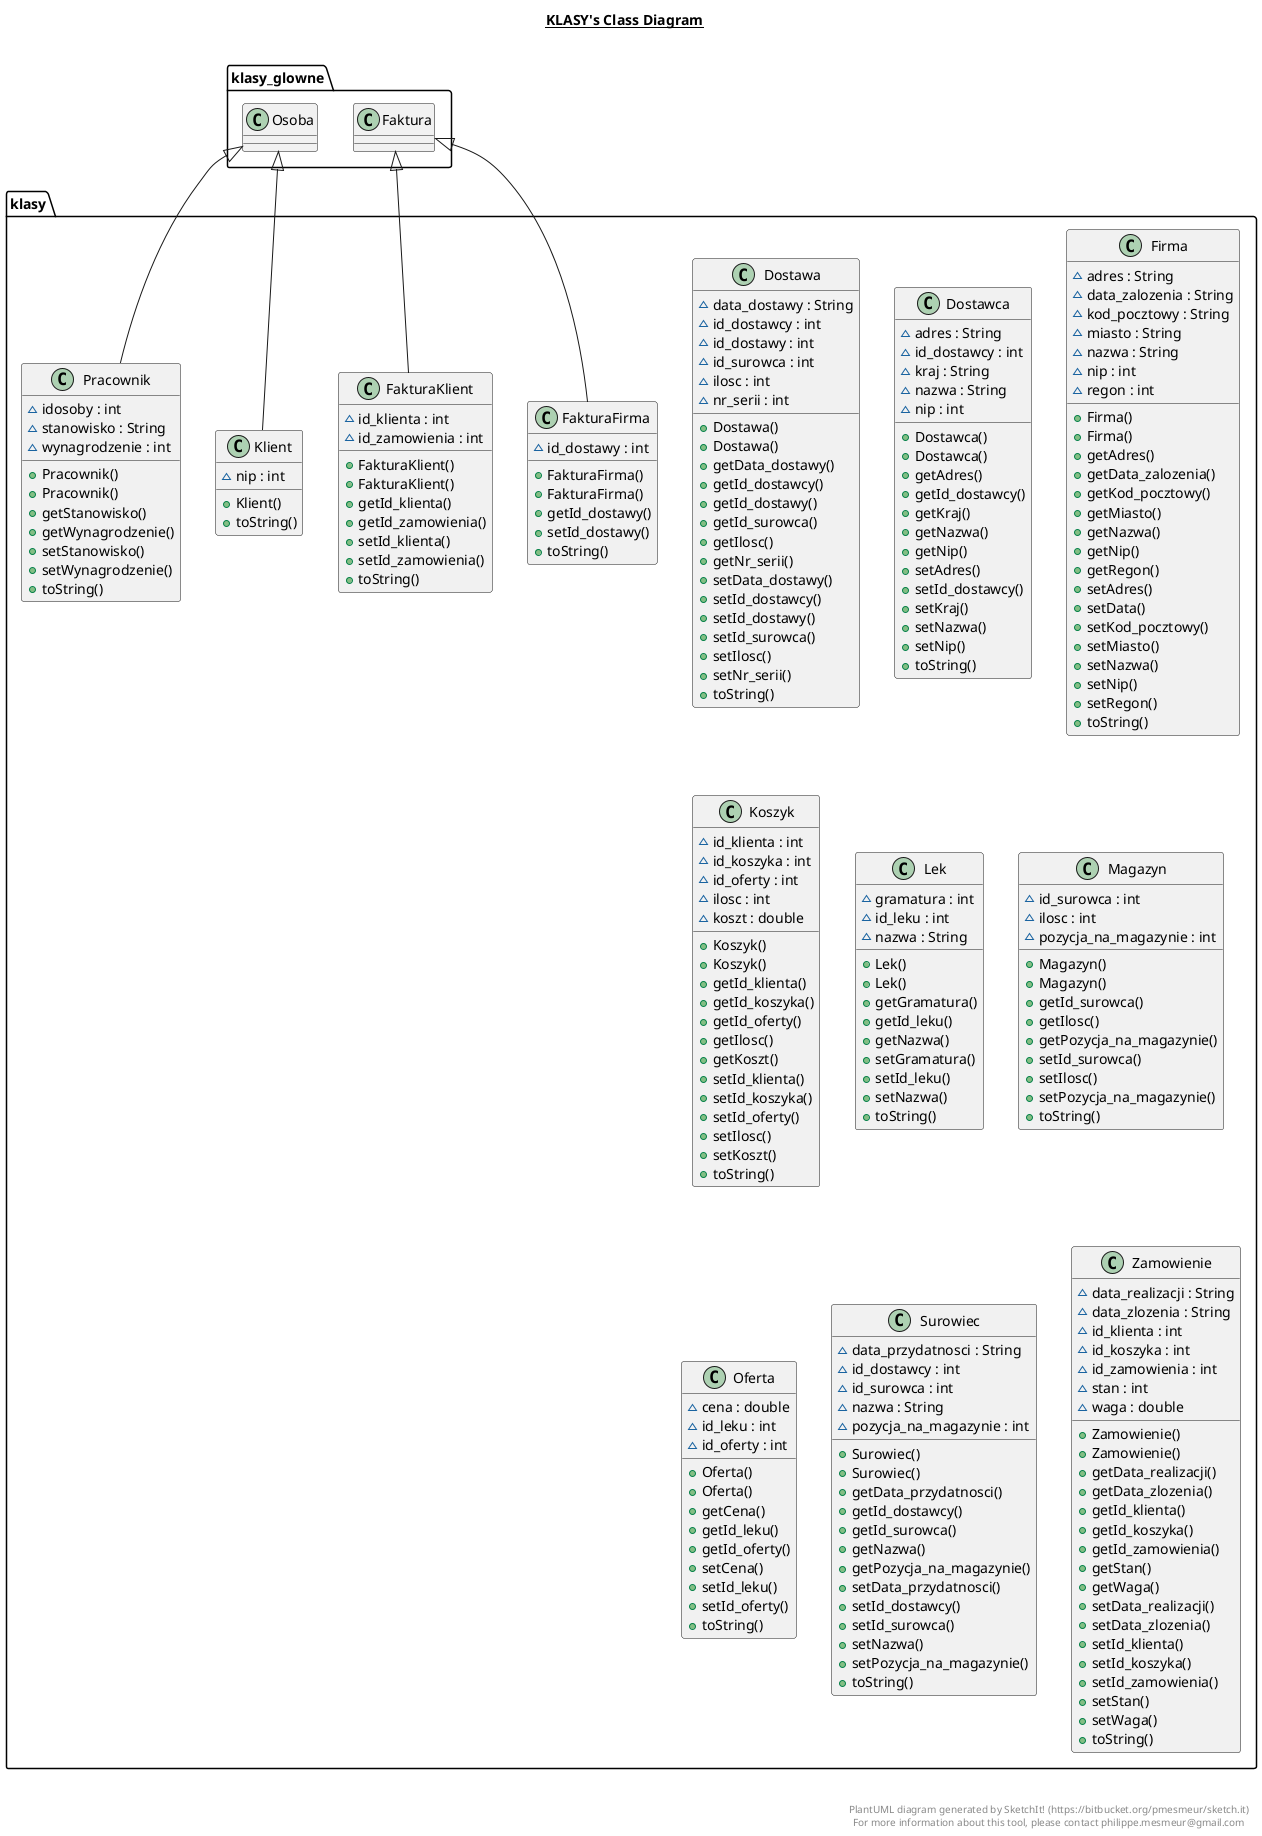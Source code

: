 @startuml

title __KLASY's Class Diagram__\n

  namespace klasy {
    class klasy.Dostawa {
        ~ data_dostawy : String
        ~ id_dostawcy : int
        ~ id_dostawy : int
        ~ id_surowca : int
        ~ ilosc : int
        ~ nr_serii : int
        + Dostawa()
        + Dostawa()
        + getData_dostawy()
        + getId_dostawcy()
        + getId_dostawy()
        + getId_surowca()
        + getIlosc()
        + getNr_serii()
        + setData_dostawy()
        + setId_dostawcy()
        + setId_dostawy()
        + setId_surowca()
        + setIlosc()
        + setNr_serii()
        + toString()
    }
  }
  

  namespace klasy {
    class klasy.Dostawca {
        ~ adres : String
        ~ id_dostawcy : int
        ~ kraj : String
        ~ nazwa : String
        ~ nip : int
        + Dostawca()
        + Dostawca()
        + getAdres()
        + getId_dostawcy()
        + getKraj()
        + getNazwa()
        + getNip()
        + setAdres()
        + setId_dostawcy()
        + setKraj()
        + setNazwa()
        + setNip()
        + toString()
    }
  }
  

  namespace klasy {
    class klasy.FakturaFirma {
        ~ id_dostawy : int
        + FakturaFirma()
        + FakturaFirma()
        + getId_dostawy()
        + setId_dostawy()
        + toString()
    }
  }
  

  namespace klasy {
    class klasy.FakturaKlient {
        ~ id_klienta : int
        ~ id_zamowienia : int
        + FakturaKlient()
        + FakturaKlient()
        + getId_klienta()
        + getId_zamowienia()
        + setId_klienta()
        + setId_zamowienia()
        + toString()
    }
  }
  

  namespace klasy {
    class klasy.Firma {
        ~ adres : String
        ~ data_zalozenia : String
        ~ kod_pocztowy : String
        ~ miasto : String
        ~ nazwa : String
        ~ nip : int
        ~ regon : int
        + Firma()
        + Firma()
        + getAdres()
        + getData_zalozenia()
        + getKod_pocztowy()
        + getMiasto()
        + getNazwa()
        + getNip()
        + getRegon()
        + setAdres()
        + setData()
        + setKod_pocztowy()
        + setMiasto()
        + setNazwa()
        + setNip()
        + setRegon()
        + toString()
    }
  }
  

  namespace klasy {
    class klasy.Klient {
        ~ nip : int
        + Klient()
        + toString()
    }
  }
  

  namespace klasy {
    class klasy.Koszyk {
        ~ id_klienta : int
        ~ id_koszyka : int
        ~ id_oferty : int
        ~ ilosc : int
        ~ koszt : double
        + Koszyk()
        + Koszyk()
        + getId_klienta()
        + getId_koszyka()
        + getId_oferty()
        + getIlosc()
        + getKoszt()
        + setId_klienta()
        + setId_koszyka()
        + setId_oferty()
        + setIlosc()
        + setKoszt()
        + toString()
    }
  }
  

  namespace klasy {
    class klasy.Lek {
        ~ gramatura : int
        ~ id_leku : int
        ~ nazwa : String
        + Lek()
        + Lek()
        + getGramatura()
        + getId_leku()
        + getNazwa()
        + setGramatura()
        + setId_leku()
        + setNazwa()
        + toString()
    }
  }
  

  namespace klasy {
    class klasy.Magazyn {
        ~ id_surowca : int
        ~ ilosc : int
        ~ pozycja_na_magazynie : int
        + Magazyn()
        + Magazyn()
        + getId_surowca()
        + getIlosc()
        + getPozycja_na_magazynie()
        + setId_surowca()
        + setIlosc()
        + setPozycja_na_magazynie()
        + toString()
    }
  }
  

  namespace klasy {
    class klasy.Oferta {
        ~ cena : double
        ~ id_leku : int
        ~ id_oferty : int
        + Oferta()
        + Oferta()
        + getCena()
        + getId_leku()
        + getId_oferty()
        + setCena()
        + setId_leku()
        + setId_oferty()
        + toString()
    }
  }
  

  namespace klasy {
    class klasy.Pracownik {
        ~ idosoby : int
        ~ stanowisko : String
        ~ wynagrodzenie : int
        + Pracownik()
        + Pracownik()
        + getStanowisko()
        + getWynagrodzenie()
        + setStanowisko()
        + setWynagrodzenie()
        + toString()
    }
  }
  

  namespace klasy {
    class klasy.Surowiec {
        ~ data_przydatnosci : String
        ~ id_dostawcy : int
        ~ id_surowca : int
        ~ nazwa : String
        ~ pozycja_na_magazynie : int
        + Surowiec()
        + Surowiec()
        + getData_przydatnosci()
        + getId_dostawcy()
        + getId_surowca()
        + getNazwa()
        + getPozycja_na_magazynie()
        + setData_przydatnosci()
        + setId_dostawcy()
        + setId_surowca()
        + setNazwa()
        + setPozycja_na_magazynie()
        + toString()
    }
  }
  

  namespace klasy {
    class klasy.Zamowienie {
        ~ data_realizacji : String
        ~ data_zlozenia : String
        ~ id_klienta : int
        ~ id_koszyka : int
        ~ id_zamowienia : int
        ~ stan : int
        ~ waga : double
        + Zamowienie()
        + Zamowienie()
        + getData_realizacji()
        + getData_zlozenia()
        + getId_klienta()
        + getId_koszyka()
        + getId_zamowienia()
        + getStan()
        + getWaga()
        + setData_realizacji()
        + setData_zlozenia()
        + setId_klienta()
        + setId_koszyka()
        + setId_zamowienia()
        + setStan()
        + setWaga()
        + toString()
    }
  }
  

  klasy.FakturaFirma -up-|> klasy_glowne.Faktura
  klasy.FakturaKlient -up-|> klasy_glowne.Faktura
  klasy.Klient -up-|> klasy_glowne.Osoba
  klasy.Pracownik -up-|> klasy_glowne.Osoba


right footer


PlantUML diagram generated by SketchIt! (https://bitbucket.org/pmesmeur/sketch.it)
For more information about this tool, please contact philippe.mesmeur@gmail.com
endfooter

@enduml
